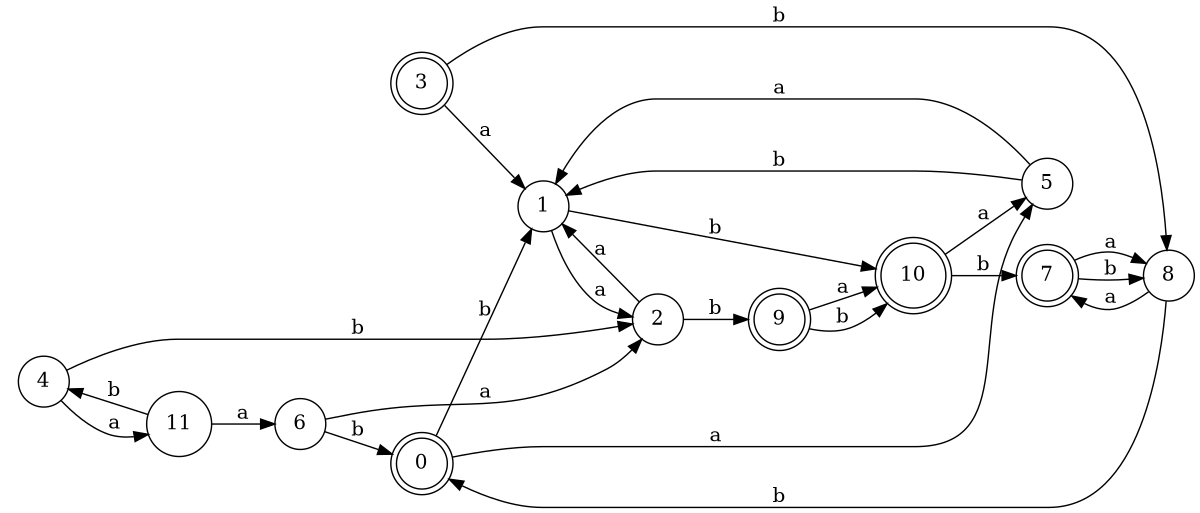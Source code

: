 digraph n10_3 {
__start0 [label="" shape="none"];

rankdir=LR;
size="8,5";

s0 [style="rounded,filled", color="black", fillcolor="white" shape="doublecircle", label="0"];
s1 [style="filled", color="black", fillcolor="white" shape="circle", label="1"];
s2 [style="filled", color="black", fillcolor="white" shape="circle", label="2"];
s3 [style="rounded,filled", color="black", fillcolor="white" shape="doublecircle", label="3"];
s4 [style="filled", color="black", fillcolor="white" shape="circle", label="4"];
s5 [style="filled", color="black", fillcolor="white" shape="circle", label="5"];
s6 [style="filled", color="black", fillcolor="white" shape="circle", label="6"];
s7 [style="rounded,filled", color="black", fillcolor="white" shape="doublecircle", label="7"];
s8 [style="filled", color="black", fillcolor="white" shape="circle", label="8"];
s9 [style="rounded,filled", color="black", fillcolor="white" shape="doublecircle", label="9"];
s10 [style="rounded,filled", color="black", fillcolor="white" shape="doublecircle", label="10"];
s11 [style="filled", color="black", fillcolor="white" shape="circle", label="11"];
s0 -> s5 [label="a"];
s0 -> s1 [label="b"];
s1 -> s2 [label="a"];
s1 -> s10 [label="b"];
s2 -> s1 [label="a"];
s2 -> s9 [label="b"];
s3 -> s1 [label="a"];
s3 -> s8 [label="b"];
s4 -> s11 [label="a"];
s4 -> s2 [label="b"];
s5 -> s1 [label="a"];
s5 -> s1 [label="b"];
s6 -> s2 [label="a"];
s6 -> s0 [label="b"];
s7 -> s8 [label="a"];
s7 -> s8 [label="b"];
s8 -> s7 [label="a"];
s8 -> s0 [label="b"];
s9 -> s10 [label="a"];
s9 -> s10 [label="b"];
s10 -> s5 [label="a"];
s10 -> s7 [label="b"];
s11 -> s6 [label="a"];
s11 -> s4 [label="b"];

}